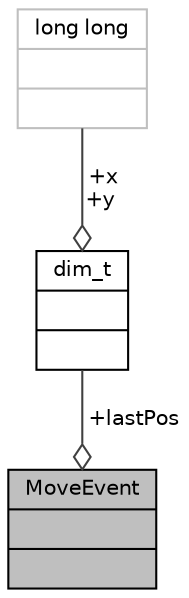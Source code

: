 digraph "MoveEvent"
{
 // INTERACTIVE_SVG=YES
  edge [fontname="Helvetica",fontsize="10",labelfontname="Helvetica",labelfontsize="10"];
  node [fontname="Helvetica",fontsize="10",shape=record];
  Node1 [label="{MoveEvent\n||}",height=0.2,width=0.4,color="black", fillcolor="grey75", style="filled", fontcolor="black"];
  Node2 -> Node1 [color="grey25",fontsize="10",style="solid",label=" +lastPos" ,arrowhead="odiamond",fontname="Helvetica"];
  Node2 [label="{dim_t\n||}",height=0.2,width=0.4,color="black", fillcolor="white", style="filled",URL="$structdim__t.html"];
  Node3 -> Node2 [color="grey25",fontsize="10",style="solid",label=" +x\n+y" ,arrowhead="odiamond",fontname="Helvetica"];
  Node3 [label="{long long\n||}",height=0.2,width=0.4,color="grey75", fillcolor="white", style="filled"];
}
